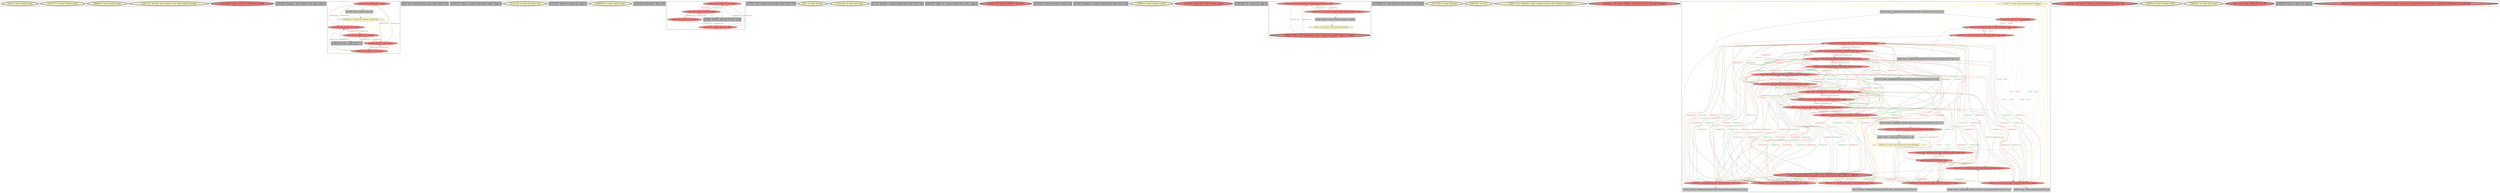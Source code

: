 
digraph G {





subgraph cluster37 {


node310 [penwidth=3.0,fontsize=20,fillcolor=lemonchiffon,label="[7/8]  br label %delete.end",shape=ellipse,style=filled ]



}

subgraph cluster36 {


node309 [penwidth=3.0,fontsize=20,fillcolor=lemonchiffon,label="[170/171]  br label %while.cond5",shape=ellipse,style=filled ]



}

subgraph cluster15 {


node247 [penwidth=3.0,fontsize=20,fillcolor=lemonchiffon,label="[88/89]  br label %while.cond",shape=ellipse,style=filled ]



}

subgraph cluster35 {


node308 [penwidth=3.0,fontsize=20,fillcolor=lemonchiffon,label="[2/9]  br i1 %isnull, label %delete.end, label %delete.notnull",shape=ellipse,style=filled ]



}

subgraph cluster11 {


node243 [penwidth=3.0,fontsize=20,fillcolor=lightcoral,label="[137/138]  %call = call i8* @_Znwm(i64 16) #8",shape=ellipse,style=filled ]



}

subgraph cluster19 {


node251 [penwidth=3.0,fontsize=20,fillcolor=grey,label="[162/165]  %begin = alloca %struct.list_node, align 8",shape=rectangle,style=filled ]



}

subgraph cluster9 {


node241 [fillcolor=lightcoral,label="[118/141]  %0 = load i32, i32* %i, align 4",shape=ellipse,style=filled ]
node240 [fillcolor=lemonchiffon,label="[126/139]  br i1 %cmp, label %for.body, label %for.end",shape=ellipse,style=filled ]
node235 [fillcolor=lightcoral,label="[117/142]  store i32 %inc, i32* %i, align 4",shape=ellipse,style=filled ]
node238 [fillcolor=grey,label="[125/140]  %cmp = icmp ult i32 %0, 100",shape=rectangle,style=filled ]
node234 [fillcolor=lightcoral,label="[120/121]  %3 = load i32, i32* %i, align 4",shape=ellipse,style=filled ]
node236 [fillcolor=lightcoral,label="[122/123]  %7 = load i32, i32* %i, align 4",shape=ellipse,style=filled ]
node237 [penwidth=3.0,fontsize=20,fillcolor=grey,label="[116/143]  %inc = add i32 %7, 1",shape=rectangle,style=filled ]
node239 [fillcolor=lightcoral,label="[119/124]  store i32 1, i32* %i, align 4",shape=ellipse,style=filled ]

node237->node235 [style=solid,color=black,label="",penwidth=0.5,fontcolor=black ]
node236->node237 [style=solid,color=black,label="",penwidth=0.5,fontcolor=black ]
node239->node234 [style=solid,color=forestgreen,label="T|indep|Const",penwidth=1.0,fontcolor=forestgreen ]
node241->node235 [style=solid,color=firebrick3,label="A|indep|Const",penwidth=1.0,fontcolor=firebrick3 ]
node235->node234 [style=solid,color=forestgreen,label="T|indep|Const",penwidth=1.0,fontcolor=forestgreen ]
node238->node240 [style=solid,color=black,label="",penwidth=0.5,fontcolor=black ]
node236->node239 [style=solid,color=firebrick3,label="A|indep|Const",penwidth=1.0,fontcolor=firebrick3 ]
node240->node238 [style=solid,color=gold,label="C",penwidth=1.0,fontcolor=gold ]
node240->node234 [style=solid,color=gold,label="C",penwidth=1.0,fontcolor=gold ]
node235->node241 [style=solid,color=forestgreen,label="T|indep|Const",penwidth=1.0,fontcolor=forestgreen ]
node241->node238 [style=solid,color=black,label="",penwidth=0.5,fontcolor=black ]
node241->node239 [style=solid,color=firebrick3,label="A|indep|Const",penwidth=1.0,fontcolor=firebrick3 ]
node240->node235 [style=solid,color=gold,label="C",penwidth=1.0,fontcolor=gold ]
node240->node241 [style=solid,color=gold,label="C",penwidth=1.0,fontcolor=gold ]
node240->node237 [style=solid,color=gold,label="C",penwidth=1.0,fontcolor=gold ]
node236->node235 [style=solid,color=firebrick3,label="A|indep|Const",penwidth=1.0,fontcolor=firebrick3 ]
node235->node236 [style=solid,color=forestgreen,label="T|indep|Const",penwidth=1.0,fontcolor=forestgreen ]
node240->node240 [style=solid,color=gold,label="C",penwidth=1.0,fontcolor=gold ]
node234->node235 [style=solid,color=firebrick3,label="A|indep|Const",penwidth=1.0,fontcolor=firebrick3 ]
node234->node239 [style=solid,color=firebrick3,label="A|indep|Const",penwidth=1.0,fontcolor=firebrick3 ]
node239->node241 [style=solid,color=forestgreen,label="T|indep|Const",penwidth=1.0,fontcolor=forestgreen ]
node240->node236 [style=solid,color=gold,label="C",penwidth=1.0,fontcolor=gold ]
node239->node236 [style=solid,color=forestgreen,label="T|indep|Const",penwidth=1.0,fontcolor=forestgreen ]


}

subgraph cluster8 {


node233 [penwidth=3.0,fontsize=20,fillcolor=grey,label="[5/6]  %21 = bitcast %struct.list_node* %20 to i8*",shape=rectangle,style=filled ]



}

subgraph cluster10 {


node242 [penwidth=3.0,fontsize=20,fillcolor=grey,label="[156/157]  %list_it = alloca %struct.list_node*, align 8",shape=rectangle,style=filled ]



}

subgraph cluster23 {


node255 [penwidth=3.0,fontsize=20,fillcolor=lemonchiffon,label="[131/132]  br label %invoke.cont",shape=ellipse,style=filled ]



}

subgraph cluster7 {


node232 [penwidth=3.0,fontsize=20,fillcolor=grey,label="[152/155]  %retval = alloca i32, align 4",shape=rectangle,style=filled ]



}

subgraph cluster14 {


node246 [penwidth=3.0,fontsize=20,fillcolor=lemonchiffon,label="[168/169]  br label %while.cond",shape=ellipse,style=filled ]



}

subgraph cluster6 {


node231 [penwidth=3.0,fontsize=20,fillcolor=grey,label="[144/145]  %exn.slot = alloca i8*",shape=rectangle,style=filled ]



}

subgraph cluster30 {


node298 [fillcolor=lightcoral,label="[39/48]  store i32 %add, i32* %sum, align 4",shape=ellipse,style=filled ]
node299 [fillcolor=lightcoral,label="[44/45]  %11 = load i32, i32* %sum, align 4",shape=ellipse,style=filled ]
node297 [fillcolor=lightcoral,label="[40/47]  %24 = load i32, i32* %sum, align 4",shape=ellipse,style=filled ]
node295 [fillcolor=lightcoral,label="[43/46]  store i32 0, i32* %sum, align 4",shape=ellipse,style=filled ]
node296 [penwidth=3.0,fontsize=20,fillcolor=grey,label="[38/49]  %add = add nsw i32 %11, %10",shape=rectangle,style=filled ]

node297->node298 [style=solid,color=firebrick3,label="A|indep|Const",penwidth=1.0,fontcolor=firebrick3 ]
node298->node299 [style=solid,color=forestgreen,label="T|indep|Const",penwidth=1.0,fontcolor=forestgreen ]
node299->node298 [style=solid,color=firebrick3,label="A|indep|Const",penwidth=1.0,fontcolor=firebrick3 ]
node299->node296 [style=solid,color=black,label="",penwidth=0.5,fontcolor=black ]
node295->node299 [style=solid,color=forestgreen,label="T|indep|Const",penwidth=1.0,fontcolor=forestgreen ]
node298->node297 [style=solid,color=forestgreen,label="T|indep|Const",penwidth=1.0,fontcolor=forestgreen ]
node295->node297 [style=solid,color=forestgreen,label="T|indep|Const",penwidth=1.0,fontcolor=forestgreen ]
node297->node295 [style=solid,color=firebrick3,label="A|indep|Const",penwidth=1.0,fontcolor=firebrick3 ]
node299->node295 [style=solid,color=firebrick3,label="A|indep|Const",penwidth=1.0,fontcolor=firebrick3 ]
node296->node298 [style=solid,color=black,label="",penwidth=0.5,fontcolor=black ]


}

subgraph cluster31 {


node300 [penwidth=3.0,fontsize=20,fillcolor=grey,label="[73/76]  %23 = bitcast %struct.list_node* %22 to i8*",shape=rectangle,style=filled ]



}

subgraph cluster0 {


node225 [penwidth=3.0,fontsize=20,fillcolor=lemonchiffon,label="[0/1]  br label %if.end",shape=ellipse,style=filled ]



}

subgraph cluster13 {


node245 [penwidth=3.0,fontsize=20,fillcolor=lemonchiffon,label="[133/134]  br label %for.cond",shape=ellipse,style=filled ]



}

subgraph cluster5 {


node230 [penwidth=3.0,fontsize=20,fillcolor=grey,label="[11/12]  %isnull = icmp eq %struct.list_node* %20, null",shape=rectangle,style=filled ]



}

subgraph cluster1 {


node226 [penwidth=3.0,fontsize=20,fillcolor=grey,label="[146/147]  %prev_it = alloca %struct.list_node*, align 8",shape=rectangle,style=filled ]



}

subgraph cluster32 {


node301 [penwidth=3.0,fontsize=20,fillcolor=lightcoral,label="[74/75]  call void @_ZdlPv(i8* %23) #9",shape=ellipse,style=filled ]



}

subgraph cluster3 {


node228 [penwidth=3.0,fontsize=20,fillcolor=grey,label="[150/151]  %ehselector.slot = alloca i32",shape=rectangle,style=filled ]



}

subgraph cluster4 {


node229 [penwidth=3.0,fontsize=20,fillcolor=grey,label="[77/82]  %isnull12 = icmp eq %struct.list_node* %22, null",shape=rectangle,style=filled ]



}

subgraph cluster17 {


node249 [penwidth=3.0,fontsize=20,fillcolor=lemonchiffon,label="[79/80]  br label %delete.end14",shape=ellipse,style=filled ]



}

subgraph cluster16 {


node248 [penwidth=3.0,fontsize=20,fillcolor=lightcoral,label="[153/154]  store i32 0, i32* %retval, align 4",shape=ellipse,style=filled ]



}

subgraph cluster2 {


node227 [penwidth=3.0,fontsize=20,fillcolor=grey,label="[148/149]  %i = alloca i32, align 4",shape=rectangle,style=filled ]



}

subgraph cluster34 {


node307 [fillcolor=lightcoral,label="[13/20]  store %struct.list_node* %16, %struct.list_node** %prev_it, align 8",shape=ellipse,style=filled ]
node305 [fillcolor=grey,label="[15/18]  %cmp10 = icmp ne %struct.list_node* %19, %begin",shape=rectangle,style=filled ]
node306 [penwidth=3.0,fontsize=20,fillcolor=lightcoral,label="[10/21]  %20 = load %struct.list_node*, %struct.list_node** %prev_it, align 8",shape=ellipse,style=filled ]
node303 [fillcolor=lemonchiffon,label="[16/17]  br i1 %cmp10, label %if.then, label %if.end",shape=ellipse,style=filled ]
node304 [fillcolor=lightcoral,label="[14/19]  %19 = load %struct.list_node*, %struct.list_node** %prev_it, align 8",shape=ellipse,style=filled ]

node306->node307 [style=solid,color=firebrick3,label="A|indep|Const",penwidth=1.0,fontcolor=firebrick3 ]
node304->node307 [style=solid,color=firebrick3,label="A|indep|Const",penwidth=1.0,fontcolor=firebrick3 ]
node304->node305 [style=solid,color=black,label="",penwidth=0.5,fontcolor=black ]
node307->node304 [style=solid,color=forestgreen,label="T|indep|Const",penwidth=1.0,fontcolor=forestgreen ]
node303->node306 [style=solid,color=gold,label="C",penwidth=1.0,fontcolor=gold ]
node305->node303 [style=solid,color=black,label="",penwidth=0.5,fontcolor=black ]
node307->node306 [style=solid,color=forestgreen,label="T|indep|Const",penwidth=1.0,fontcolor=forestgreen ]


}

subgraph cluster22 {


node254 [penwidth=3.0,fontsize=20,fillcolor=grey,label="[135/136]  %1 = bitcast i8* %call to %struct.list_node*",shape=rectangle,style=filled ]



}

subgraph cluster25 {


node257 [penwidth=3.0,fontsize=20,fillcolor=lemonchiffon,label="[127/128]  br label %for.inc",shape=ellipse,style=filled ]



}

subgraph cluster18 {


node250 [penwidth=3.0,fontsize=20,fillcolor=lemonchiffon,label="[158/159]  ret i32 0",shape=ellipse,style=filled ]



}

subgraph cluster29 {


node294 [penwidth=3.0,fontsize=20,fillcolor=lemonchiffon,label="[78/81]  br i1 %isnull12, label %delete.end14, label %delete.notnull13",shape=ellipse,style=filled ]



}

subgraph cluster20 {


node252 [penwidth=3.0,fontsize=20,fillcolor=lightcoral,label="[163/164]  call void @_ZN9list_nodeC2Ev(%struct.list_node* %begin)",shape=ellipse,style=filled ]



}

subgraph cluster26 {


node287 [fillcolor=lemonchiffon,label="[57/90]  br i1 %cmp2, label %while.body, label %while.end",shape=ellipse,style=filled ]
node284 [fillcolor=grey,label="[58/59]  %value3 = getelementptr inbounds %struct.list_node, %struct.list_node* %9, i32 0, i32 0",shape=rectangle,style=filled ]
node283 [fillcolor=lightcoral,label="[61/84]  store %struct.list_node* %begin, %struct.list_node** %list_it, align 8",shape=ellipse,style=filled ]
node289 [fillcolor=lightcoral,label="[26/109]  store %struct.list_node* %6, %struct.list_node** %list_it, align 8",shape=ellipse,style=filled ]
node281 [fillcolor=lightcoral,label="[62/65]  %2 = load %struct.list_node*, %struct.list_node** %list_it, align 8",shape=ellipse,style=filled ]
node291 [fillcolor=grey,label="[56/91]  %cmp2 = icmp ne %struct.list_node* %8, null",shape=rectangle,style=filled ]
node280 [penwidth=3.0,fontsize=20,fillcolor=lightcoral,label="[22/115]  store %struct.list_node* %13, %struct.list_node** %list_it, align 8",shape=ellipse,style=filled ]
node290 [fillcolor=lightcoral,label="[55/92]  %8 = load %struct.list_node*, %struct.list_node** %list_it, align 8",shape=ellipse,style=filled ]
node279 [fillcolor=lightcoral,label="[28/105]  store %struct.list_node* %begin, %struct.list_node** %list_it, align 8",shape=ellipse,style=filled ]
node282 [fillcolor=lightcoral,label="[27/108]  %5 = load %struct.list_node*, %struct.list_node** %list_it, align 8",shape=ellipse,style=filled ]
node278 [fillcolor=grey,label="[52/97]  %cmp7 = icmp ne %struct.list_node* %15, null",shape=rectangle,style=filled ]
node277 [fillcolor=lightcoral,label="[60/87]  %12 = load %struct.list_node*, %struct.list_node** %list_it, align 8",shape=ellipse,style=filled ]
node276 [fillcolor=lightcoral,label="[54/93]  store %struct.list_node* %18, %struct.list_node** %list_it, align 8",shape=ellipse,style=filled ]
node275 [fillcolor=lightcoral,label="[29/104]  %17 = load %struct.list_node*, %struct.list_node** %list_it, align 8",shape=ellipse,style=filled ]
node262 [fillcolor=grey,label="[106/107]  %next1 = getelementptr inbounds %struct.list_node, %struct.list_node* %5, i32 0, i32 1",shape=rectangle,style=filled ]
node260 [fillcolor=grey,label="[112/113]  %value = getelementptr inbounds %struct.list_node, %struct.list_node* %4, i32 0, i32 0",shape=rectangle,style=filled ]
node264 [fillcolor=grey,label="[85/86]  %next4 = getelementptr inbounds %struct.list_node, %struct.list_node* %12, i32 0, i32 1",shape=rectangle,style=filled ]
node263 [fillcolor=lightcoral,label="[33/100]  %6 = load %struct.list_node*, %struct.list_node** %next1, align 8",shape=ellipse,style=filled ]
node261 [fillcolor=grey,label="[30/103]  %next9 = getelementptr inbounds %struct.list_node, %struct.list_node* %17, i32 0, i32 1",shape=rectangle,style=filled ]
node259 [fillcolor=grey,label="[67/68]  %next6 = getelementptr inbounds %struct.list_node, %struct.list_node* %14, i32 0, i32 1",shape=rectangle,style=filled ]
node286 [fillcolor=lightcoral,label="[25/110]  %9 = load %struct.list_node*, %struct.list_node** %list_it, align 8",shape=ellipse,style=filled ]
node270 [fillcolor=lightcoral,label="[35/36]  %13 = load %struct.list_node*, %struct.list_node** %next4, align 8",shape=ellipse,style=filled ]
node288 [fillcolor=lightcoral,label="[31/102]  %18 = load %struct.list_node*, %struct.list_node** %next9, align 8",shape=ellipse,style=filled ]
node267 [fillcolor=lightcoral,label="[32/101]  store %struct.list_node* %1, %struct.list_node** %next, align 8",shape=ellipse,style=filled ]
node265 [fillcolor=lightcoral,label="[34/99]  store i32 %3, i32* %value, align 8",shape=ellipse,style=filled ]
node274 [fillcolor=lightcoral,label="[66/69]  %14 = load %struct.list_node*, %struct.list_node** %list_it, align 8",shape=ellipse,style=filled ]
node258 [fillcolor=grey,label="[63/64]  %next = getelementptr inbounds %struct.list_node, %struct.list_node* %2, i32 0, i32 1",shape=rectangle,style=filled ]
node266 [fillcolor=lightcoral,label="[37/50]  %10 = load i32, i32* %value3, align 8",shape=ellipse,style=filled ]
node268 [fillcolor=lightcoral,label="[72/83]  %22 = load %struct.list_node*, %struct.list_node** %list_it, align 8",shape=ellipse,style=filled ]
node269 [fillcolor=lightcoral,label="[51/98]  %15 = load %struct.list_node*, %struct.list_node** %next6, align 8",shape=ellipse,style=filled ]
node271 [fillcolor=lightcoral,label="[70/71]  %16 = load %struct.list_node*, %struct.list_node** %list_it, align 8",shape=ellipse,style=filled ]
node285 [fillcolor=lightcoral,label="[23/114]  %4 = load %struct.list_node*, %struct.list_node** %list_it, align 8",shape=ellipse,style=filled ]
node272 [fillcolor=lemonchiffon,label="[53/96]  br i1 %cmp7, label %while.body8, label %while.end11",shape=ellipse,style=filled ]
node273 [fillcolor=lightcoral,label="[24/111]  store %struct.list_node* %begin, %struct.list_node** %list_it, align 8",shape=ellipse,style=filled ]

node288->node276 [style=solid,color=black,label="",penwidth=0.5,fontcolor=black ]
node287->node286 [style=solid,color=gold,label="C",penwidth=1.0,fontcolor=gold ]
node287->node290 [style=solid,color=gold,label="C",penwidth=1.0,fontcolor=gold ]
node287->node284 [style=solid,color=gold,label="C",penwidth=1.0,fontcolor=gold ]
node287->node277 [style=solid,color=gold,label="C",penwidth=1.0,fontcolor=gold ]
node281->node276 [style=solid,color=firebrick3,label="A|indep|Const",penwidth=1.0,fontcolor=firebrick3 ]
node276->node281 [style=solid,color=forestgreen,label="T|indep|Const",penwidth=1.0,fontcolor=forestgreen ]
node287->node266 [style=solid,color=gold,label="C",penwidth=1.0,fontcolor=gold ]
node286->node284 [style=solid,color=black,label="",penwidth=0.5,fontcolor=black ]
node285->node289 [style=solid,color=firebrick3,label="A|indep|Const",penwidth=1.0,fontcolor=firebrick3 ]
node283->node290 [style=solid,color=forestgreen,label="T|indep|Const",penwidth=1.0,fontcolor=forestgreen ]
node279->node268 [style=solid,color=forestgreen,label="T|indep|Const",penwidth=1.0,fontcolor=forestgreen ]
node275->node261 [style=solid,color=black,label="",penwidth=0.5,fontcolor=black ]
node274->node273 [style=solid,color=firebrick3,label="A|indep|Const",penwidth=1.0,fontcolor=firebrick3 ]
node287->node291 [style=solid,color=gold,label="C",penwidth=1.0,fontcolor=gold ]
node277->node289 [style=solid,color=firebrick3,label="A|indep|Const",penwidth=1.0,fontcolor=firebrick3 ]
node273->node271 [style=solid,color=forestgreen,label="T|indep|Const",penwidth=1.0,fontcolor=forestgreen ]
node279->node290 [style=solid,color=forestgreen,label="T|indep|Const",penwidth=1.0,fontcolor=forestgreen ]
node286->node289 [style=solid,color=firebrick3,label="A|indep|Const",penwidth=1.0,fontcolor=firebrick3 ]
node264->node270 [style=solid,color=black,label="",penwidth=0.5,fontcolor=black ]
node273->node277 [style=solid,color=forestgreen,label="T|indep|Const",penwidth=1.0,fontcolor=forestgreen ]
node259->node269 [style=solid,color=black,label="",penwidth=0.5,fontcolor=black ]
node272->node261 [style=solid,color=gold,label="C",penwidth=1.0,fontcolor=gold ]
node280->node286 [style=solid,color=forestgreen,label="T|indep|Const",penwidth=1.0,fontcolor=forestgreen ]
node272->node269 [style=solid,color=gold,label="C",penwidth=1.0,fontcolor=gold ]
node267->node269 [style=dotted,color=forestgreen,label="T|Conf",penwidth=1.0,fontcolor=forestgreen ]
node272->node271 [style=solid,color=gold,label="C",penwidth=1.0,fontcolor=gold ]
node274->node280 [style=solid,color=firebrick3,label="A|indep|Const",penwidth=1.0,fontcolor=firebrick3 ]
node290->node273 [style=solid,color=firebrick3,label="A|indep|Const",penwidth=1.0,fontcolor=firebrick3 ]
node267->node288 [style=dotted,color=forestgreen,label="T|Conf",penwidth=1.0,fontcolor=forestgreen ]
node265->node269 [style=dotted,color=forestgreen,label="T|Conf",penwidth=1.0,fontcolor=forestgreen ]
node287->node287 [style=solid,color=gold,label="C",penwidth=1.0,fontcolor=gold ]
node285->node260 [style=solid,color=black,label="",penwidth=0.5,fontcolor=black ]
node272->node272 [style=solid,color=gold,label="C",penwidth=1.0,fontcolor=gold ]
node272->node278 [style=solid,color=gold,label="C",penwidth=1.0,fontcolor=gold ]
node289->node274 [style=solid,color=forestgreen,label="T|indep|Const",penwidth=1.0,fontcolor=forestgreen ]
node283->node277 [style=solid,color=forestgreen,label="T|indep|Const",penwidth=1.0,fontcolor=forestgreen ]
node272->node259 [style=solid,color=gold,label="C",penwidth=1.0,fontcolor=gold ]
node272->node275 [style=solid,color=gold,label="C",penwidth=1.0,fontcolor=gold ]
node282->node276 [style=solid,color=firebrick3,label="A|indep|Const",penwidth=1.0,fontcolor=firebrick3 ]
node273->node275 [style=solid,color=forestgreen,label="T|indep|Const",penwidth=1.0,fontcolor=forestgreen ]
node260->node265 [style=solid,color=black,label="",penwidth=0.5,fontcolor=black ]
node263->node289 [style=solid,color=black,label="",penwidth=0.5,fontcolor=black ]
node285->node279 [style=solid,color=firebrick3,label="A|indep|Const",penwidth=1.0,fontcolor=firebrick3 ]
node270->node267 [style=dotted,color=firebrick3,label="A|Conf",penwidth=1.0,fontcolor=firebrick3 ]
node265->node266 [style=dotted,color=forestgreen,label="T|Conf",penwidth=1.0,fontcolor=forestgreen ]
node283->node271 [style=solid,color=forestgreen,label="T|indep|Const",penwidth=1.0,fontcolor=forestgreen ]
node278->node272 [style=solid,color=black,label="",penwidth=0.5,fontcolor=black ]
node272->node288 [style=solid,color=gold,label="C",penwidth=1.0,fontcolor=gold ]
node276->node275 [style=solid,color=forestgreen,label="T|indep|Const",penwidth=1.0,fontcolor=forestgreen ]
node267->node263 [style=dotted,color=forestgreen,label="T|Conf",penwidth=1.0,fontcolor=forestgreen ]
node282->node289 [style=solid,color=firebrick3,label="A|indep|Const",penwidth=1.0,fontcolor=firebrick3 ]
node287->node280 [style=solid,color=gold,label="C",penwidth=1.0,fontcolor=gold ]
node271->node289 [style=solid,color=firebrick3,label="A|indep|Const",penwidth=1.0,fontcolor=firebrick3 ]
node280->node274 [style=solid,color=forestgreen,label="T|indep|Const",penwidth=1.0,fontcolor=forestgreen ]
node276->node277 [style=solid,color=forestgreen,label="T|indep|Const",penwidth=1.0,fontcolor=forestgreen ]
node280->node275 [style=solid,color=forestgreen,label="T|indep|Const",penwidth=1.0,fontcolor=forestgreen ]
node274->node259 [style=solid,color=black,label="",penwidth=0.5,fontcolor=black ]
node279->node277 [style=solid,color=forestgreen,label="T|indep|Const",penwidth=1.0,fontcolor=forestgreen ]
node275->node283 [style=solid,color=firebrick3,label="A|indep|Const",penwidth=1.0,fontcolor=firebrick3 ]
node282->node279 [style=solid,color=firebrick3,label="A|indep|Const",penwidth=1.0,fontcolor=firebrick3 ]
node276->node282 [style=solid,color=forestgreen,label="T|indep|Const",penwidth=1.0,fontcolor=forestgreen ]
node270->node280 [style=solid,color=black,label="",penwidth=0.5,fontcolor=black ]
node275->node273 [style=solid,color=firebrick3,label="A|indep|Const",penwidth=1.0,fontcolor=firebrick3 ]
node277->node283 [style=solid,color=firebrick3,label="A|indep|Const",penwidth=1.0,fontcolor=firebrick3 ]
node291->node287 [style=solid,color=black,label="",penwidth=0.5,fontcolor=black ]
node268->node289 [style=solid,color=firebrick3,label="A|indep|Const",penwidth=1.0,fontcolor=firebrick3 ]
node269->node265 [style=dotted,color=firebrick3,label="A|Conf",penwidth=1.0,fontcolor=firebrick3 ]
node288->node265 [style=dotted,color=firebrick3,label="A|Conf",penwidth=1.0,fontcolor=firebrick3 ]
node289->node281 [style=solid,color=forestgreen,label="T|indep|Const",penwidth=1.0,fontcolor=forestgreen ]
node286->node273 [style=solid,color=firebrick3,label="A|indep|Const",penwidth=1.0,fontcolor=firebrick3 ]
node289->node282 [style=solid,color=forestgreen,label="T|indep|Const",penwidth=1.0,fontcolor=forestgreen ]
node281->node258 [style=solid,color=black,label="",penwidth=0.5,fontcolor=black ]
node279->node274 [style=solid,color=forestgreen,label="T|indep|Const",penwidth=1.0,fontcolor=forestgreen ]
node274->node279 [style=solid,color=firebrick3,label="A|indep|Const",penwidth=1.0,fontcolor=firebrick3 ]
node282->node280 [style=solid,color=firebrick3,label="A|indep|Const",penwidth=1.0,fontcolor=firebrick3 ]
node271->node273 [style=solid,color=firebrick3,label="A|indep|Const",penwidth=1.0,fontcolor=firebrick3 ]
node275->node276 [style=solid,color=firebrick3,label="A|indep|Const",penwidth=1.0,fontcolor=firebrick3 ]
node276->node290 [style=solid,color=forestgreen,label="T|indep|Const",penwidth=1.0,fontcolor=forestgreen ]
node282->node283 [style=solid,color=firebrick3,label="A|indep|Const",penwidth=1.0,fontcolor=firebrick3 ]
node290->node276 [style=solid,color=firebrick3,label="A|indep|Const",penwidth=1.0,fontcolor=firebrick3 ]
node287->node264 [style=solid,color=gold,label="C",penwidth=1.0,fontcolor=gold ]
node277->node276 [style=solid,color=firebrick3,label="A|indep|Const",penwidth=1.0,fontcolor=firebrick3 ]
node258->node267 [style=solid,color=black,label="",penwidth=0.5,fontcolor=black ]
node276->node285 [style=solid,color=forestgreen,label="T|indep|Const",penwidth=1.0,fontcolor=forestgreen ]
node289->node277 [style=solid,color=forestgreen,label="T|indep|Const",penwidth=1.0,fontcolor=forestgreen ]
node283->node275 [style=solid,color=forestgreen,label="T|indep|Const",penwidth=1.0,fontcolor=forestgreen ]
node273->node290 [style=solid,color=forestgreen,label="T|indep|Const",penwidth=1.0,fontcolor=forestgreen ]
node273->node285 [style=solid,color=forestgreen,label="T|indep|Const",penwidth=1.0,fontcolor=forestgreen ]
node285->node280 [style=solid,color=firebrick3,label="A|indep|Const",penwidth=1.0,fontcolor=firebrick3 ]
node274->node276 [style=solid,color=firebrick3,label="A|indep|Const",penwidth=1.0,fontcolor=firebrick3 ]
node268->node279 [style=solid,color=firebrick3,label="A|indep|Const",penwidth=1.0,fontcolor=firebrick3 ]
node283->node282 [style=solid,color=forestgreen,label="T|indep|Const",penwidth=1.0,fontcolor=forestgreen ]
node271->node283 [style=solid,color=firebrick3,label="A|indep|Const",penwidth=1.0,fontcolor=firebrick3 ]
node271->node280 [style=solid,color=firebrick3,label="A|indep|Const",penwidth=1.0,fontcolor=firebrick3 ]
node285->node273 [style=solid,color=firebrick3,label="A|indep|Const",penwidth=1.0,fontcolor=firebrick3 ]
node275->node280 [style=solid,color=firebrick3,label="A|indep|Const",penwidth=1.0,fontcolor=firebrick3 ]
node290->node291 [style=solid,color=black,label="",penwidth=0.5,fontcolor=black ]
node263->node267 [style=dotted,color=firebrick3,label="A|Conf",penwidth=1.0,fontcolor=firebrick3 ]
node281->node273 [style=solid,color=firebrick3,label="A|indep|Const",penwidth=1.0,fontcolor=firebrick3 ]
node268->node283 [style=solid,color=firebrick3,label="A|indep|Const",penwidth=1.0,fontcolor=firebrick3 ]
node265->node288 [style=dotted,color=forestgreen,label="T|Conf",penwidth=1.0,fontcolor=forestgreen ]
node289->node285 [style=solid,color=forestgreen,label="T|indep|Const",penwidth=1.0,fontcolor=forestgreen ]
node277->node279 [style=solid,color=firebrick3,label="A|indep|Const",penwidth=1.0,fontcolor=firebrick3 ]
node279->node282 [style=solid,color=forestgreen,label="T|indep|Const",penwidth=1.0,fontcolor=forestgreen ]
node275->node289 [style=solid,color=firebrick3,label="A|indep|Const",penwidth=1.0,fontcolor=firebrick3 ]
node284->node266 [style=solid,color=black,label="",penwidth=0.5,fontcolor=black ]
node265->node263 [style=dotted,color=forestgreen,label="T|Conf",penwidth=1.0,fontcolor=forestgreen ]
node263->node265 [style=dotted,color=firebrick3,label="A|Conf",penwidth=1.0,fontcolor=firebrick3 ]
node273->node281 [style=solid,color=forestgreen,label="T|indep|Const",penwidth=1.0,fontcolor=forestgreen ]
node268->node273 [style=solid,color=firebrick3,label="A|indep|Const",penwidth=1.0,fontcolor=firebrick3 ]
node265->node270 [style=dotted,color=forestgreen,label="T|Conf",penwidth=1.0,fontcolor=forestgreen ]
node269->node267 [style=dotted,color=firebrick3,label="A|Conf",penwidth=1.0,fontcolor=firebrick3 ]
node280->node282 [style=solid,color=forestgreen,label="T|indep|Const",penwidth=1.0,fontcolor=forestgreen ]
node262->node263 [style=solid,color=black,label="",penwidth=0.5,fontcolor=black ]
node281->node289 [style=solid,color=firebrick3,label="A|indep|Const",penwidth=1.0,fontcolor=firebrick3 ]
node277->node264 [style=solid,color=black,label="",penwidth=0.5,fontcolor=black ]
node261->node288 [style=solid,color=black,label="",penwidth=0.5,fontcolor=black ]
node280->node281 [style=solid,color=forestgreen,label="T|indep|Const",penwidth=1.0,fontcolor=forestgreen ]
node285->node283 [style=solid,color=firebrick3,label="A|indep|Const",penwidth=1.0,fontcolor=firebrick3 ]
node266->node267 [style=dotted,color=firebrick3,label="A|Conf",penwidth=1.0,fontcolor=firebrick3 ]
node267->node266 [style=dotted,color=forestgreen,label="T|Conf",penwidth=1.0,fontcolor=forestgreen ]
node276->node271 [style=solid,color=forestgreen,label="T|indep|Const",penwidth=1.0,fontcolor=forestgreen ]
node283->node274 [style=solid,color=forestgreen,label="T|indep|Const",penwidth=1.0,fontcolor=forestgreen ]
node273->node268 [style=solid,color=forestgreen,label="T|indep|Const",penwidth=1.0,fontcolor=forestgreen ]
node272->node274 [style=solid,color=gold,label="C",penwidth=1.0,fontcolor=gold ]
node279->node286 [style=solid,color=forestgreen,label="T|indep|Const",penwidth=1.0,fontcolor=forestgreen ]
node286->node279 [style=solid,color=firebrick3,label="A|indep|Const",penwidth=1.0,fontcolor=firebrick3 ]
node279->node275 [style=solid,color=forestgreen,label="T|indep|Const",penwidth=1.0,fontcolor=forestgreen ]
node283->node285 [style=solid,color=forestgreen,label="T|indep|Const",penwidth=1.0,fontcolor=forestgreen ]
node282->node262 [style=solid,color=black,label="",penwidth=0.5,fontcolor=black ]
node287->node270 [style=solid,color=gold,label="C",penwidth=1.0,fontcolor=gold ]
node267->node270 [style=dotted,color=forestgreen,label="T|Conf",penwidth=1.0,fontcolor=forestgreen ]
node271->node276 [style=solid,color=firebrick3,label="A|indep|Const",penwidth=1.0,fontcolor=firebrick3 ]
node280->node290 [style=solid,color=forestgreen,label="T|indep|Const",penwidth=1.0,fontcolor=forestgreen ]
node273->node286 [style=solid,color=forestgreen,label="T|indep|Const",penwidth=1.0,fontcolor=forestgreen ]
node268->node276 [style=solid,color=firebrick3,label="A|indep|Const",penwidth=1.0,fontcolor=firebrick3 ]
node274->node289 [style=solid,color=firebrick3,label="A|indep|Const",penwidth=1.0,fontcolor=firebrick3 ]
node277->node273 [style=solid,color=firebrick3,label="A|indep|Const",penwidth=1.0,fontcolor=firebrick3 ]
node275->node279 [style=solid,color=firebrick3,label="A|indep|Const",penwidth=1.0,fontcolor=firebrick3 ]
node280->node271 [style=solid,color=forestgreen,label="T|indep|Const",penwidth=1.0,fontcolor=forestgreen ]
node279->node271 [style=solid,color=forestgreen,label="T|indep|Const",penwidth=1.0,fontcolor=forestgreen ]
node272->node276 [style=solid,color=gold,label="C",penwidth=1.0,fontcolor=gold ]
node277->node280 [style=solid,color=firebrick3,label="A|indep|Const",penwidth=1.0,fontcolor=firebrick3 ]
node280->node277 [style=solid,color=forestgreen,label="T|indep|Const",penwidth=1.0,fontcolor=forestgreen ]
node276->node268 [style=solid,color=forestgreen,label="T|indep|Const",penwidth=1.0,fontcolor=forestgreen ]
node273->node282 [style=solid,color=forestgreen,label="T|indep|Const",penwidth=1.0,fontcolor=forestgreen ]
node283->node268 [style=solid,color=forestgreen,label="T|indep|Const",penwidth=1.0,fontcolor=forestgreen ]
node268->node280 [style=solid,color=firebrick3,label="A|indep|Const",penwidth=1.0,fontcolor=firebrick3 ]
node289->node268 [style=solid,color=forestgreen,label="T|indep|Const",penwidth=1.0,fontcolor=forestgreen ]
node279->node285 [style=solid,color=forestgreen,label="T|indep|Const",penwidth=1.0,fontcolor=forestgreen ]
node290->node289 [style=solid,color=firebrick3,label="A|indep|Const",penwidth=1.0,fontcolor=firebrick3 ]
node276->node274 [style=solid,color=forestgreen,label="T|indep|Const",penwidth=1.0,fontcolor=forestgreen ]
node286->node276 [style=solid,color=firebrick3,label="A|indep|Const",penwidth=1.0,fontcolor=firebrick3 ]
node283->node281 [style=solid,color=forestgreen,label="T|indep|Const",penwidth=1.0,fontcolor=forestgreen ]
node289->node290 [style=solid,color=forestgreen,label="T|indep|Const",penwidth=1.0,fontcolor=forestgreen ]
node274->node283 [style=solid,color=firebrick3,label="A|indep|Const",penwidth=1.0,fontcolor=firebrick3 ]
node285->node276 [style=solid,color=firebrick3,label="A|indep|Const",penwidth=1.0,fontcolor=firebrick3 ]
node288->node267 [style=dotted,color=firebrick3,label="A|Conf",penwidth=1.0,fontcolor=firebrick3 ]
node282->node273 [style=solid,color=firebrick3,label="A|indep|Const",penwidth=1.0,fontcolor=firebrick3 ]
node280->node268 [style=solid,color=forestgreen,label="T|indep|Const",penwidth=1.0,fontcolor=forestgreen ]
node270->node265 [style=dotted,color=firebrick3,label="A|Conf",penwidth=1.0,fontcolor=firebrick3 ]
node283->node286 [style=solid,color=forestgreen,label="T|indep|Const",penwidth=1.0,fontcolor=forestgreen ]
node271->node279 [style=solid,color=firebrick3,label="A|indep|Const",penwidth=1.0,fontcolor=firebrick3 ]
node276->node286 [style=solid,color=forestgreen,label="T|indep|Const",penwidth=1.0,fontcolor=forestgreen ]
node273->node274 [style=solid,color=forestgreen,label="T|indep|Const",penwidth=1.0,fontcolor=forestgreen ]
node269->node278 [style=solid,color=black,label="",penwidth=0.5,fontcolor=black ]
node279->node281 [style=solid,color=forestgreen,label="T|indep|Const",penwidth=1.0,fontcolor=forestgreen ]
node281->node279 [style=solid,color=firebrick3,label="A|indep|Const",penwidth=1.0,fontcolor=firebrick3 ]
node290->node279 [style=solid,color=firebrick3,label="A|indep|Const",penwidth=1.0,fontcolor=firebrick3 ]
node281->node280 [style=solid,color=firebrick3,label="A|indep|Const",penwidth=1.0,fontcolor=firebrick3 ]
node280->node285 [style=solid,color=forestgreen,label="T|indep|Const",penwidth=1.0,fontcolor=forestgreen ]
node289->node286 [style=solid,color=forestgreen,label="T|indep|Const",penwidth=1.0,fontcolor=forestgreen ]
node286->node280 [style=solid,color=firebrick3,label="A|indep|Const",penwidth=1.0,fontcolor=firebrick3 ]
node290->node280 [style=solid,color=firebrick3,label="A|indep|Const",penwidth=1.0,fontcolor=firebrick3 ]
node289->node271 [style=solid,color=forestgreen,label="T|indep|Const",penwidth=1.0,fontcolor=forestgreen ]
node289->node275 [style=solid,color=forestgreen,label="T|indep|Const",penwidth=1.0,fontcolor=forestgreen ]
node281->node283 [style=solid,color=firebrick3,label="A|indep|Const",penwidth=1.0,fontcolor=firebrick3 ]
node290->node283 [style=solid,color=firebrick3,label="A|indep|Const",penwidth=1.0,fontcolor=firebrick3 ]
node266->node265 [style=dotted,color=firebrick3,label="A|Conf",penwidth=1.0,fontcolor=firebrick3 ]
node286->node283 [style=solid,color=firebrick3,label="A|indep|Const",penwidth=1.0,fontcolor=firebrick3 ]


}

subgraph cluster24 {


node256 [penwidth=3.0,fontsize=20,fillcolor=lightcoral,label="[129/130]  call void @_ZN9list_nodeC2Ev(%struct.list_node* %1)",shape=ellipse,style=filled ]



}

subgraph cluster28 {


node293 [penwidth=3.0,fontsize=20,fillcolor=lemonchiffon,label="[94/95]  br label %while.cond5",shape=ellipse,style=filled ]



}

subgraph cluster27 {


node292 [penwidth=3.0,fontsize=20,fillcolor=lemonchiffon,label="[166/167]  br label %for.cond",shape=ellipse,style=filled ]



}

subgraph cluster21 {


node253 [penwidth=3.0,fontsize=20,fillcolor=lightcoral,label="[3/4]  call void @_ZdlPv(i8* %21) #9",shape=ellipse,style=filled ]



}

subgraph cluster12 {


node244 [penwidth=3.0,fontsize=20,fillcolor=grey,label="[160/161]  %sum = alloca i32, align 4",shape=rectangle,style=filled ]



}

subgraph cluster33 {


node302 [penwidth=3.0,fontsize=20,fillcolor=lightcoral,label="[41/42]  %call15 = call dereferenceable(272) %class.std::basic_ostream* @_ZNSolsEi(%class.std::basic_ostream* @_ZSt4cout, i32 %24)%24)",shape=ellipse,style=filled ]



}

}
